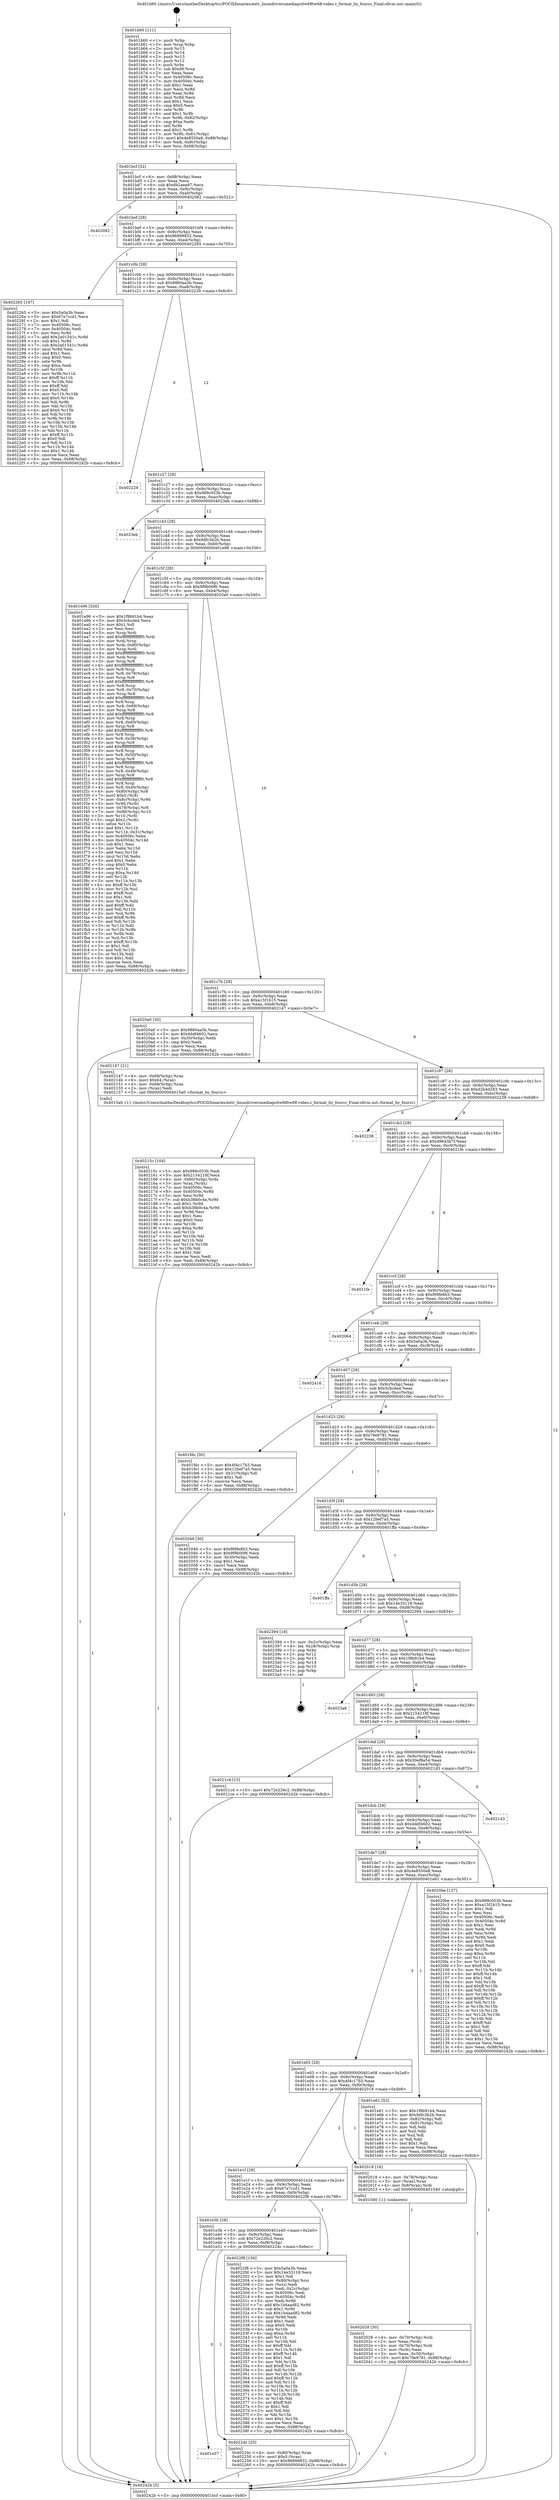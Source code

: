 digraph "0x401b60" {
  label = "0x401b60 (/mnt/c/Users/mathe/Desktop/tcc/POCII/binaries/extr_linuxdriversmediapcitw68tw68-video.c_format_by_fourcc_Final-ollvm.out::main(0))"
  labelloc = "t"
  node[shape=record]

  Entry [label="",width=0.3,height=0.3,shape=circle,fillcolor=black,style=filled]
  "0x401bcf" [label="{
     0x401bcf [32]\l
     | [instrs]\l
     &nbsp;&nbsp;0x401bcf \<+6\>: mov -0x88(%rbp),%eax\l
     &nbsp;&nbsp;0x401bd5 \<+2\>: mov %eax,%ecx\l
     &nbsp;&nbsp;0x401bd7 \<+6\>: sub $0x8b2aea97,%ecx\l
     &nbsp;&nbsp;0x401bdd \<+6\>: mov %eax,-0x9c(%rbp)\l
     &nbsp;&nbsp;0x401be3 \<+6\>: mov %ecx,-0xa0(%rbp)\l
     &nbsp;&nbsp;0x401be9 \<+6\>: je 0000000000402082 \<main+0x522\>\l
  }"]
  "0x402082" [label="{
     0x402082\l
  }", style=dashed]
  "0x401bef" [label="{
     0x401bef [28]\l
     | [instrs]\l
     &nbsp;&nbsp;0x401bef \<+5\>: jmp 0000000000401bf4 \<main+0x94\>\l
     &nbsp;&nbsp;0x401bf4 \<+6\>: mov -0x9c(%rbp),%eax\l
     &nbsp;&nbsp;0x401bfa \<+5\>: sub $0x96899832,%eax\l
     &nbsp;&nbsp;0x401bff \<+6\>: mov %eax,-0xa4(%rbp)\l
     &nbsp;&nbsp;0x401c05 \<+6\>: je 0000000000402265 \<main+0x705\>\l
  }"]
  Exit [label="",width=0.3,height=0.3,shape=circle,fillcolor=black,style=filled,peripheries=2]
  "0x402265" [label="{
     0x402265 [147]\l
     | [instrs]\l
     &nbsp;&nbsp;0x402265 \<+5\>: mov $0x5a0a3b,%eax\l
     &nbsp;&nbsp;0x40226a \<+5\>: mov $0x67e7ccd1,%ecx\l
     &nbsp;&nbsp;0x40226f \<+2\>: mov $0x1,%dl\l
     &nbsp;&nbsp;0x402271 \<+7\>: mov 0x40506c,%esi\l
     &nbsp;&nbsp;0x402278 \<+7\>: mov 0x40504c,%edi\l
     &nbsp;&nbsp;0x40227f \<+3\>: mov %esi,%r8d\l
     &nbsp;&nbsp;0x402282 \<+7\>: add $0x2a01541c,%r8d\l
     &nbsp;&nbsp;0x402289 \<+4\>: sub $0x1,%r8d\l
     &nbsp;&nbsp;0x40228d \<+7\>: sub $0x2a01541c,%r8d\l
     &nbsp;&nbsp;0x402294 \<+4\>: imul %r8d,%esi\l
     &nbsp;&nbsp;0x402298 \<+3\>: and $0x1,%esi\l
     &nbsp;&nbsp;0x40229b \<+3\>: cmp $0x0,%esi\l
     &nbsp;&nbsp;0x40229e \<+4\>: sete %r9b\l
     &nbsp;&nbsp;0x4022a2 \<+3\>: cmp $0xa,%edi\l
     &nbsp;&nbsp;0x4022a5 \<+4\>: setl %r10b\l
     &nbsp;&nbsp;0x4022a9 \<+3\>: mov %r9b,%r11b\l
     &nbsp;&nbsp;0x4022ac \<+4\>: xor $0xff,%r11b\l
     &nbsp;&nbsp;0x4022b0 \<+3\>: mov %r10b,%bl\l
     &nbsp;&nbsp;0x4022b3 \<+3\>: xor $0xff,%bl\l
     &nbsp;&nbsp;0x4022b6 \<+3\>: xor $0x0,%dl\l
     &nbsp;&nbsp;0x4022b9 \<+3\>: mov %r11b,%r14b\l
     &nbsp;&nbsp;0x4022bc \<+4\>: and $0x0,%r14b\l
     &nbsp;&nbsp;0x4022c0 \<+3\>: and %dl,%r9b\l
     &nbsp;&nbsp;0x4022c3 \<+3\>: mov %bl,%r15b\l
     &nbsp;&nbsp;0x4022c6 \<+4\>: and $0x0,%r15b\l
     &nbsp;&nbsp;0x4022ca \<+3\>: and %dl,%r10b\l
     &nbsp;&nbsp;0x4022cd \<+3\>: or %r9b,%r14b\l
     &nbsp;&nbsp;0x4022d0 \<+3\>: or %r10b,%r15b\l
     &nbsp;&nbsp;0x4022d3 \<+3\>: xor %r15b,%r14b\l
     &nbsp;&nbsp;0x4022d6 \<+3\>: or %bl,%r11b\l
     &nbsp;&nbsp;0x4022d9 \<+4\>: xor $0xff,%r11b\l
     &nbsp;&nbsp;0x4022dd \<+3\>: or $0x0,%dl\l
     &nbsp;&nbsp;0x4022e0 \<+3\>: and %dl,%r11b\l
     &nbsp;&nbsp;0x4022e3 \<+3\>: or %r11b,%r14b\l
     &nbsp;&nbsp;0x4022e6 \<+4\>: test $0x1,%r14b\l
     &nbsp;&nbsp;0x4022ea \<+3\>: cmovne %ecx,%eax\l
     &nbsp;&nbsp;0x4022ed \<+6\>: mov %eax,-0x88(%rbp)\l
     &nbsp;&nbsp;0x4022f3 \<+5\>: jmp 000000000040242b \<main+0x8cb\>\l
  }"]
  "0x401c0b" [label="{
     0x401c0b [28]\l
     | [instrs]\l
     &nbsp;&nbsp;0x401c0b \<+5\>: jmp 0000000000401c10 \<main+0xb0\>\l
     &nbsp;&nbsp;0x401c10 \<+6\>: mov -0x9c(%rbp),%eax\l
     &nbsp;&nbsp;0x401c16 \<+5\>: sub $0x9860aa3b,%eax\l
     &nbsp;&nbsp;0x401c1b \<+6\>: mov %eax,-0xa8(%rbp)\l
     &nbsp;&nbsp;0x401c21 \<+6\>: je 0000000000402229 \<main+0x6c9\>\l
  }"]
  "0x401e57" [label="{
     0x401e57\l
  }", style=dashed]
  "0x402229" [label="{
     0x402229\l
  }", style=dashed]
  "0x401c27" [label="{
     0x401c27 [28]\l
     | [instrs]\l
     &nbsp;&nbsp;0x401c27 \<+5\>: jmp 0000000000401c2c \<main+0xcc\>\l
     &nbsp;&nbsp;0x401c2c \<+6\>: mov -0x9c(%rbp),%eax\l
     &nbsp;&nbsp;0x401c32 \<+5\>: sub $0x989c053b,%eax\l
     &nbsp;&nbsp;0x401c37 \<+6\>: mov %eax,-0xac(%rbp)\l
     &nbsp;&nbsp;0x401c3d \<+6\>: je 00000000004023eb \<main+0x88b\>\l
  }"]
  "0x40224c" [label="{
     0x40224c [25]\l
     | [instrs]\l
     &nbsp;&nbsp;0x40224c \<+4\>: mov -0x80(%rbp),%rax\l
     &nbsp;&nbsp;0x402250 \<+6\>: movl $0x0,(%rax)\l
     &nbsp;&nbsp;0x402256 \<+10\>: movl $0x96899832,-0x88(%rbp)\l
     &nbsp;&nbsp;0x402260 \<+5\>: jmp 000000000040242b \<main+0x8cb\>\l
  }"]
  "0x4023eb" [label="{
     0x4023eb\l
  }", style=dashed]
  "0x401c43" [label="{
     0x401c43 [28]\l
     | [instrs]\l
     &nbsp;&nbsp;0x401c43 \<+5\>: jmp 0000000000401c48 \<main+0xe8\>\l
     &nbsp;&nbsp;0x401c48 \<+6\>: mov -0x9c(%rbp),%eax\l
     &nbsp;&nbsp;0x401c4e \<+5\>: sub $0x9dfc3b2b,%eax\l
     &nbsp;&nbsp;0x401c53 \<+6\>: mov %eax,-0xb0(%rbp)\l
     &nbsp;&nbsp;0x401c59 \<+6\>: je 0000000000401e96 \<main+0x336\>\l
  }"]
  "0x401e3b" [label="{
     0x401e3b [28]\l
     | [instrs]\l
     &nbsp;&nbsp;0x401e3b \<+5\>: jmp 0000000000401e40 \<main+0x2e0\>\l
     &nbsp;&nbsp;0x401e40 \<+6\>: mov -0x9c(%rbp),%eax\l
     &nbsp;&nbsp;0x401e46 \<+5\>: sub $0x72e226c2,%eax\l
     &nbsp;&nbsp;0x401e4b \<+6\>: mov %eax,-0xf8(%rbp)\l
     &nbsp;&nbsp;0x401e51 \<+6\>: je 000000000040224c \<main+0x6ec\>\l
  }"]
  "0x401e96" [label="{
     0x401e96 [326]\l
     | [instrs]\l
     &nbsp;&nbsp;0x401e96 \<+5\>: mov $0x1f9b91b4,%eax\l
     &nbsp;&nbsp;0x401e9b \<+5\>: mov $0x5cbcded,%ecx\l
     &nbsp;&nbsp;0x401ea0 \<+2\>: mov $0x1,%dl\l
     &nbsp;&nbsp;0x401ea2 \<+2\>: xor %esi,%esi\l
     &nbsp;&nbsp;0x401ea4 \<+3\>: mov %rsp,%rdi\l
     &nbsp;&nbsp;0x401ea7 \<+4\>: add $0xfffffffffffffff0,%rdi\l
     &nbsp;&nbsp;0x401eab \<+3\>: mov %rdi,%rsp\l
     &nbsp;&nbsp;0x401eae \<+4\>: mov %rdi,-0x80(%rbp)\l
     &nbsp;&nbsp;0x401eb2 \<+3\>: mov %rsp,%rdi\l
     &nbsp;&nbsp;0x401eb5 \<+4\>: add $0xfffffffffffffff0,%rdi\l
     &nbsp;&nbsp;0x401eb9 \<+3\>: mov %rdi,%rsp\l
     &nbsp;&nbsp;0x401ebc \<+3\>: mov %rsp,%r8\l
     &nbsp;&nbsp;0x401ebf \<+4\>: add $0xfffffffffffffff0,%r8\l
     &nbsp;&nbsp;0x401ec3 \<+3\>: mov %r8,%rsp\l
     &nbsp;&nbsp;0x401ec6 \<+4\>: mov %r8,-0x78(%rbp)\l
     &nbsp;&nbsp;0x401eca \<+3\>: mov %rsp,%r8\l
     &nbsp;&nbsp;0x401ecd \<+4\>: add $0xfffffffffffffff0,%r8\l
     &nbsp;&nbsp;0x401ed1 \<+3\>: mov %r8,%rsp\l
     &nbsp;&nbsp;0x401ed4 \<+4\>: mov %r8,-0x70(%rbp)\l
     &nbsp;&nbsp;0x401ed8 \<+3\>: mov %rsp,%r8\l
     &nbsp;&nbsp;0x401edb \<+4\>: add $0xfffffffffffffff0,%r8\l
     &nbsp;&nbsp;0x401edf \<+3\>: mov %r8,%rsp\l
     &nbsp;&nbsp;0x401ee2 \<+4\>: mov %r8,-0x68(%rbp)\l
     &nbsp;&nbsp;0x401ee6 \<+3\>: mov %rsp,%r8\l
     &nbsp;&nbsp;0x401ee9 \<+4\>: add $0xfffffffffffffff0,%r8\l
     &nbsp;&nbsp;0x401eed \<+3\>: mov %r8,%rsp\l
     &nbsp;&nbsp;0x401ef0 \<+4\>: mov %r8,-0x60(%rbp)\l
     &nbsp;&nbsp;0x401ef4 \<+3\>: mov %rsp,%r8\l
     &nbsp;&nbsp;0x401ef7 \<+4\>: add $0xfffffffffffffff0,%r8\l
     &nbsp;&nbsp;0x401efb \<+3\>: mov %r8,%rsp\l
     &nbsp;&nbsp;0x401efe \<+4\>: mov %r8,-0x58(%rbp)\l
     &nbsp;&nbsp;0x401f02 \<+3\>: mov %rsp,%r8\l
     &nbsp;&nbsp;0x401f05 \<+4\>: add $0xfffffffffffffff0,%r8\l
     &nbsp;&nbsp;0x401f09 \<+3\>: mov %r8,%rsp\l
     &nbsp;&nbsp;0x401f0c \<+4\>: mov %r8,-0x50(%rbp)\l
     &nbsp;&nbsp;0x401f10 \<+3\>: mov %rsp,%r8\l
     &nbsp;&nbsp;0x401f13 \<+4\>: add $0xfffffffffffffff0,%r8\l
     &nbsp;&nbsp;0x401f17 \<+3\>: mov %r8,%rsp\l
     &nbsp;&nbsp;0x401f1a \<+4\>: mov %r8,-0x48(%rbp)\l
     &nbsp;&nbsp;0x401f1e \<+3\>: mov %rsp,%r8\l
     &nbsp;&nbsp;0x401f21 \<+4\>: add $0xfffffffffffffff0,%r8\l
     &nbsp;&nbsp;0x401f25 \<+3\>: mov %r8,%rsp\l
     &nbsp;&nbsp;0x401f28 \<+4\>: mov %r8,-0x40(%rbp)\l
     &nbsp;&nbsp;0x401f2c \<+4\>: mov -0x80(%rbp),%r8\l
     &nbsp;&nbsp;0x401f30 \<+7\>: movl $0x0,(%r8)\l
     &nbsp;&nbsp;0x401f37 \<+7\>: mov -0x8c(%rbp),%r9d\l
     &nbsp;&nbsp;0x401f3e \<+3\>: mov %r9d,(%rdi)\l
     &nbsp;&nbsp;0x401f41 \<+4\>: mov -0x78(%rbp),%r8\l
     &nbsp;&nbsp;0x401f45 \<+7\>: mov -0x98(%rbp),%r10\l
     &nbsp;&nbsp;0x401f4c \<+3\>: mov %r10,(%r8)\l
     &nbsp;&nbsp;0x401f4f \<+3\>: cmpl $0x2,(%rdi)\l
     &nbsp;&nbsp;0x401f52 \<+4\>: setne %r11b\l
     &nbsp;&nbsp;0x401f56 \<+4\>: and $0x1,%r11b\l
     &nbsp;&nbsp;0x401f5a \<+4\>: mov %r11b,-0x31(%rbp)\l
     &nbsp;&nbsp;0x401f5e \<+7\>: mov 0x40506c,%ebx\l
     &nbsp;&nbsp;0x401f65 \<+8\>: mov 0x40504c,%r14d\l
     &nbsp;&nbsp;0x401f6d \<+3\>: sub $0x1,%esi\l
     &nbsp;&nbsp;0x401f70 \<+3\>: mov %ebx,%r15d\l
     &nbsp;&nbsp;0x401f73 \<+3\>: add %esi,%r15d\l
     &nbsp;&nbsp;0x401f76 \<+4\>: imul %r15d,%ebx\l
     &nbsp;&nbsp;0x401f7a \<+3\>: and $0x1,%ebx\l
     &nbsp;&nbsp;0x401f7d \<+3\>: cmp $0x0,%ebx\l
     &nbsp;&nbsp;0x401f80 \<+4\>: sete %r11b\l
     &nbsp;&nbsp;0x401f84 \<+4\>: cmp $0xa,%r14d\l
     &nbsp;&nbsp;0x401f88 \<+4\>: setl %r12b\l
     &nbsp;&nbsp;0x401f8c \<+3\>: mov %r11b,%r13b\l
     &nbsp;&nbsp;0x401f8f \<+4\>: xor $0xff,%r13b\l
     &nbsp;&nbsp;0x401f93 \<+3\>: mov %r12b,%sil\l
     &nbsp;&nbsp;0x401f96 \<+4\>: xor $0xff,%sil\l
     &nbsp;&nbsp;0x401f9a \<+3\>: xor $0x1,%dl\l
     &nbsp;&nbsp;0x401f9d \<+3\>: mov %r13b,%dil\l
     &nbsp;&nbsp;0x401fa0 \<+4\>: and $0xff,%dil\l
     &nbsp;&nbsp;0x401fa4 \<+3\>: and %dl,%r11b\l
     &nbsp;&nbsp;0x401fa7 \<+3\>: mov %sil,%r8b\l
     &nbsp;&nbsp;0x401faa \<+4\>: and $0xff,%r8b\l
     &nbsp;&nbsp;0x401fae \<+3\>: and %dl,%r12b\l
     &nbsp;&nbsp;0x401fb1 \<+3\>: or %r11b,%dil\l
     &nbsp;&nbsp;0x401fb4 \<+3\>: or %r12b,%r8b\l
     &nbsp;&nbsp;0x401fb7 \<+3\>: xor %r8b,%dil\l
     &nbsp;&nbsp;0x401fba \<+3\>: or %sil,%r13b\l
     &nbsp;&nbsp;0x401fbd \<+4\>: xor $0xff,%r13b\l
     &nbsp;&nbsp;0x401fc1 \<+3\>: or $0x1,%dl\l
     &nbsp;&nbsp;0x401fc4 \<+3\>: and %dl,%r13b\l
     &nbsp;&nbsp;0x401fc7 \<+3\>: or %r13b,%dil\l
     &nbsp;&nbsp;0x401fca \<+4\>: test $0x1,%dil\l
     &nbsp;&nbsp;0x401fce \<+3\>: cmovne %ecx,%eax\l
     &nbsp;&nbsp;0x401fd1 \<+6\>: mov %eax,-0x88(%rbp)\l
     &nbsp;&nbsp;0x401fd7 \<+5\>: jmp 000000000040242b \<main+0x8cb\>\l
  }"]
  "0x401c5f" [label="{
     0x401c5f [28]\l
     | [instrs]\l
     &nbsp;&nbsp;0x401c5f \<+5\>: jmp 0000000000401c64 \<main+0x104\>\l
     &nbsp;&nbsp;0x401c64 \<+6\>: mov -0x9c(%rbp),%eax\l
     &nbsp;&nbsp;0x401c6a \<+5\>: sub $0x9f9b00f6,%eax\l
     &nbsp;&nbsp;0x401c6f \<+6\>: mov %eax,-0xb4(%rbp)\l
     &nbsp;&nbsp;0x401c75 \<+6\>: je 00000000004020a0 \<main+0x540\>\l
  }"]
  "0x4022f8" [label="{
     0x4022f8 [156]\l
     | [instrs]\l
     &nbsp;&nbsp;0x4022f8 \<+5\>: mov $0x5a0a3b,%eax\l
     &nbsp;&nbsp;0x4022fd \<+5\>: mov $0x14e33118,%ecx\l
     &nbsp;&nbsp;0x402302 \<+2\>: mov $0x1,%dl\l
     &nbsp;&nbsp;0x402304 \<+4\>: mov -0x80(%rbp),%rsi\l
     &nbsp;&nbsp;0x402308 \<+2\>: mov (%rsi),%edi\l
     &nbsp;&nbsp;0x40230a \<+3\>: mov %edi,-0x2c(%rbp)\l
     &nbsp;&nbsp;0x40230d \<+7\>: mov 0x40506c,%edi\l
     &nbsp;&nbsp;0x402314 \<+8\>: mov 0x40504c,%r8d\l
     &nbsp;&nbsp;0x40231c \<+3\>: mov %edi,%r9d\l
     &nbsp;&nbsp;0x40231f \<+7\>: add $0x1b4aad82,%r9d\l
     &nbsp;&nbsp;0x402326 \<+4\>: sub $0x1,%r9d\l
     &nbsp;&nbsp;0x40232a \<+7\>: sub $0x1b4aad82,%r9d\l
     &nbsp;&nbsp;0x402331 \<+4\>: imul %r9d,%edi\l
     &nbsp;&nbsp;0x402335 \<+3\>: and $0x1,%edi\l
     &nbsp;&nbsp;0x402338 \<+3\>: cmp $0x0,%edi\l
     &nbsp;&nbsp;0x40233b \<+4\>: sete %r10b\l
     &nbsp;&nbsp;0x40233f \<+4\>: cmp $0xa,%r8d\l
     &nbsp;&nbsp;0x402343 \<+4\>: setl %r11b\l
     &nbsp;&nbsp;0x402347 \<+3\>: mov %r10b,%bl\l
     &nbsp;&nbsp;0x40234a \<+3\>: xor $0xff,%bl\l
     &nbsp;&nbsp;0x40234d \<+3\>: mov %r11b,%r14b\l
     &nbsp;&nbsp;0x402350 \<+4\>: xor $0xff,%r14b\l
     &nbsp;&nbsp;0x402354 \<+3\>: xor $0x1,%dl\l
     &nbsp;&nbsp;0x402357 \<+3\>: mov %bl,%r15b\l
     &nbsp;&nbsp;0x40235a \<+4\>: and $0xff,%r15b\l
     &nbsp;&nbsp;0x40235e \<+3\>: and %dl,%r10b\l
     &nbsp;&nbsp;0x402361 \<+3\>: mov %r14b,%r12b\l
     &nbsp;&nbsp;0x402364 \<+4\>: and $0xff,%r12b\l
     &nbsp;&nbsp;0x402368 \<+3\>: and %dl,%r11b\l
     &nbsp;&nbsp;0x40236b \<+3\>: or %r10b,%r15b\l
     &nbsp;&nbsp;0x40236e \<+3\>: or %r11b,%r12b\l
     &nbsp;&nbsp;0x402371 \<+3\>: xor %r12b,%r15b\l
     &nbsp;&nbsp;0x402374 \<+3\>: or %r14b,%bl\l
     &nbsp;&nbsp;0x402377 \<+3\>: xor $0xff,%bl\l
     &nbsp;&nbsp;0x40237a \<+3\>: or $0x1,%dl\l
     &nbsp;&nbsp;0x40237d \<+2\>: and %dl,%bl\l
     &nbsp;&nbsp;0x40237f \<+3\>: or %bl,%r15b\l
     &nbsp;&nbsp;0x402382 \<+4\>: test $0x1,%r15b\l
     &nbsp;&nbsp;0x402386 \<+3\>: cmovne %ecx,%eax\l
     &nbsp;&nbsp;0x402389 \<+6\>: mov %eax,-0x88(%rbp)\l
     &nbsp;&nbsp;0x40238f \<+5\>: jmp 000000000040242b \<main+0x8cb\>\l
  }"]
  "0x4020a0" [label="{
     0x4020a0 [30]\l
     | [instrs]\l
     &nbsp;&nbsp;0x4020a0 \<+5\>: mov $0x9860aa3b,%eax\l
     &nbsp;&nbsp;0x4020a5 \<+5\>: mov $0x4ddf4602,%ecx\l
     &nbsp;&nbsp;0x4020aa \<+3\>: mov -0x30(%rbp),%edx\l
     &nbsp;&nbsp;0x4020ad \<+3\>: cmp $0x0,%edx\l
     &nbsp;&nbsp;0x4020b0 \<+3\>: cmove %ecx,%eax\l
     &nbsp;&nbsp;0x4020b3 \<+6\>: mov %eax,-0x88(%rbp)\l
     &nbsp;&nbsp;0x4020b9 \<+5\>: jmp 000000000040242b \<main+0x8cb\>\l
  }"]
  "0x401c7b" [label="{
     0x401c7b [28]\l
     | [instrs]\l
     &nbsp;&nbsp;0x401c7b \<+5\>: jmp 0000000000401c80 \<main+0x120\>\l
     &nbsp;&nbsp;0x401c80 \<+6\>: mov -0x9c(%rbp),%eax\l
     &nbsp;&nbsp;0x401c86 \<+5\>: sub $0xa15f1b15,%eax\l
     &nbsp;&nbsp;0x401c8b \<+6\>: mov %eax,-0xb8(%rbp)\l
     &nbsp;&nbsp;0x401c91 \<+6\>: je 0000000000402147 \<main+0x5e7\>\l
  }"]
  "0x40215c" [label="{
     0x40215c [104]\l
     | [instrs]\l
     &nbsp;&nbsp;0x40215c \<+5\>: mov $0x989c053b,%edi\l
     &nbsp;&nbsp;0x402161 \<+5\>: mov $0x2154218f,%ecx\l
     &nbsp;&nbsp;0x402166 \<+4\>: mov -0x60(%rbp),%rdx\l
     &nbsp;&nbsp;0x40216a \<+3\>: mov %rax,(%rdx)\l
     &nbsp;&nbsp;0x40216d \<+7\>: mov 0x40506c,%esi\l
     &nbsp;&nbsp;0x402174 \<+8\>: mov 0x40504c,%r8d\l
     &nbsp;&nbsp;0x40217c \<+3\>: mov %esi,%r9d\l
     &nbsp;&nbsp;0x40217f \<+7\>: sub $0xb38b0c4a,%r9d\l
     &nbsp;&nbsp;0x402186 \<+4\>: sub $0x1,%r9d\l
     &nbsp;&nbsp;0x40218a \<+7\>: add $0xb38b0c4a,%r9d\l
     &nbsp;&nbsp;0x402191 \<+4\>: imul %r9d,%esi\l
     &nbsp;&nbsp;0x402195 \<+3\>: and $0x1,%esi\l
     &nbsp;&nbsp;0x402198 \<+3\>: cmp $0x0,%esi\l
     &nbsp;&nbsp;0x40219b \<+4\>: sete %r10b\l
     &nbsp;&nbsp;0x40219f \<+4\>: cmp $0xa,%r8d\l
     &nbsp;&nbsp;0x4021a3 \<+4\>: setl %r11b\l
     &nbsp;&nbsp;0x4021a7 \<+3\>: mov %r10b,%bl\l
     &nbsp;&nbsp;0x4021aa \<+3\>: and %r11b,%bl\l
     &nbsp;&nbsp;0x4021ad \<+3\>: xor %r11b,%r10b\l
     &nbsp;&nbsp;0x4021b0 \<+3\>: or %r10b,%bl\l
     &nbsp;&nbsp;0x4021b3 \<+3\>: test $0x1,%bl\l
     &nbsp;&nbsp;0x4021b6 \<+3\>: cmovne %ecx,%edi\l
     &nbsp;&nbsp;0x4021b9 \<+6\>: mov %edi,-0x88(%rbp)\l
     &nbsp;&nbsp;0x4021bf \<+5\>: jmp 000000000040242b \<main+0x8cb\>\l
  }"]
  "0x402147" [label="{
     0x402147 [21]\l
     | [instrs]\l
     &nbsp;&nbsp;0x402147 \<+4\>: mov -0x68(%rbp),%rax\l
     &nbsp;&nbsp;0x40214b \<+6\>: movl $0x64,(%rax)\l
     &nbsp;&nbsp;0x402151 \<+4\>: mov -0x68(%rbp),%rax\l
     &nbsp;&nbsp;0x402155 \<+2\>: mov (%rax),%edi\l
     &nbsp;&nbsp;0x402157 \<+5\>: call 00000000004015a0 \<format_by_fourcc\>\l
     | [calls]\l
     &nbsp;&nbsp;0x4015a0 \{1\} (/mnt/c/Users/mathe/Desktop/tcc/POCII/binaries/extr_linuxdriversmediapcitw68tw68-video.c_format_by_fourcc_Final-ollvm.out::format_by_fourcc)\l
  }"]
  "0x401c97" [label="{
     0x401c97 [28]\l
     | [instrs]\l
     &nbsp;&nbsp;0x401c97 \<+5\>: jmp 0000000000401c9c \<main+0x13c\>\l
     &nbsp;&nbsp;0x401c9c \<+6\>: mov -0x9c(%rbp),%eax\l
     &nbsp;&nbsp;0x401ca2 \<+5\>: sub $0xd2b4d283,%eax\l
     &nbsp;&nbsp;0x401ca7 \<+6\>: mov %eax,-0xbc(%rbp)\l
     &nbsp;&nbsp;0x401cad \<+6\>: je 0000000000402238 \<main+0x6d8\>\l
  }"]
  "0x402028" [label="{
     0x402028 [30]\l
     | [instrs]\l
     &nbsp;&nbsp;0x402028 \<+4\>: mov -0x70(%rbp),%rdi\l
     &nbsp;&nbsp;0x40202c \<+2\>: mov %eax,(%rdi)\l
     &nbsp;&nbsp;0x40202e \<+4\>: mov -0x70(%rbp),%rdi\l
     &nbsp;&nbsp;0x402032 \<+2\>: mov (%rdi),%eax\l
     &nbsp;&nbsp;0x402034 \<+3\>: mov %eax,-0x30(%rbp)\l
     &nbsp;&nbsp;0x402037 \<+10\>: movl $0x79e9781,-0x88(%rbp)\l
     &nbsp;&nbsp;0x402041 \<+5\>: jmp 000000000040242b \<main+0x8cb\>\l
  }"]
  "0x402238" [label="{
     0x402238\l
  }", style=dashed]
  "0x401cb3" [label="{
     0x401cb3 [28]\l
     | [instrs]\l
     &nbsp;&nbsp;0x401cb3 \<+5\>: jmp 0000000000401cb8 \<main+0x158\>\l
     &nbsp;&nbsp;0x401cb8 \<+6\>: mov -0x9c(%rbp),%eax\l
     &nbsp;&nbsp;0x401cbe \<+5\>: sub $0xd9643b7f,%eax\l
     &nbsp;&nbsp;0x401cc3 \<+6\>: mov %eax,-0xc0(%rbp)\l
     &nbsp;&nbsp;0x401cc9 \<+6\>: je 00000000004021fe \<main+0x69e\>\l
  }"]
  "0x401e1f" [label="{
     0x401e1f [28]\l
     | [instrs]\l
     &nbsp;&nbsp;0x401e1f \<+5\>: jmp 0000000000401e24 \<main+0x2c4\>\l
     &nbsp;&nbsp;0x401e24 \<+6\>: mov -0x9c(%rbp),%eax\l
     &nbsp;&nbsp;0x401e2a \<+5\>: sub $0x67e7ccd1,%eax\l
     &nbsp;&nbsp;0x401e2f \<+6\>: mov %eax,-0xf4(%rbp)\l
     &nbsp;&nbsp;0x401e35 \<+6\>: je 00000000004022f8 \<main+0x798\>\l
  }"]
  "0x4021fe" [label="{
     0x4021fe\l
  }", style=dashed]
  "0x401ccf" [label="{
     0x401ccf [28]\l
     | [instrs]\l
     &nbsp;&nbsp;0x401ccf \<+5\>: jmp 0000000000401cd4 \<main+0x174\>\l
     &nbsp;&nbsp;0x401cd4 \<+6\>: mov -0x9c(%rbp),%eax\l
     &nbsp;&nbsp;0x401cda \<+5\>: sub $0xf99fe8b3,%eax\l
     &nbsp;&nbsp;0x401cdf \<+6\>: mov %eax,-0xc4(%rbp)\l
     &nbsp;&nbsp;0x401ce5 \<+6\>: je 0000000000402064 \<main+0x504\>\l
  }"]
  "0x402018" [label="{
     0x402018 [16]\l
     | [instrs]\l
     &nbsp;&nbsp;0x402018 \<+4\>: mov -0x78(%rbp),%rax\l
     &nbsp;&nbsp;0x40201c \<+3\>: mov (%rax),%rax\l
     &nbsp;&nbsp;0x40201f \<+4\>: mov 0x8(%rax),%rdi\l
     &nbsp;&nbsp;0x402023 \<+5\>: call 0000000000401040 \<atoi@plt\>\l
     | [calls]\l
     &nbsp;&nbsp;0x401040 \{1\} (unknown)\l
  }"]
  "0x402064" [label="{
     0x402064\l
  }", style=dashed]
  "0x401ceb" [label="{
     0x401ceb [28]\l
     | [instrs]\l
     &nbsp;&nbsp;0x401ceb \<+5\>: jmp 0000000000401cf0 \<main+0x190\>\l
     &nbsp;&nbsp;0x401cf0 \<+6\>: mov -0x9c(%rbp),%eax\l
     &nbsp;&nbsp;0x401cf6 \<+5\>: sub $0x5a0a3b,%eax\l
     &nbsp;&nbsp;0x401cfb \<+6\>: mov %eax,-0xc8(%rbp)\l
     &nbsp;&nbsp;0x401d01 \<+6\>: je 0000000000402416 \<main+0x8b6\>\l
  }"]
  "0x401b60" [label="{
     0x401b60 [111]\l
     | [instrs]\l
     &nbsp;&nbsp;0x401b60 \<+1\>: push %rbp\l
     &nbsp;&nbsp;0x401b61 \<+3\>: mov %rsp,%rbp\l
     &nbsp;&nbsp;0x401b64 \<+2\>: push %r15\l
     &nbsp;&nbsp;0x401b66 \<+2\>: push %r14\l
     &nbsp;&nbsp;0x401b68 \<+2\>: push %r13\l
     &nbsp;&nbsp;0x401b6a \<+2\>: push %r12\l
     &nbsp;&nbsp;0x401b6c \<+1\>: push %rbx\l
     &nbsp;&nbsp;0x401b6d \<+7\>: sub $0xd8,%rsp\l
     &nbsp;&nbsp;0x401b74 \<+2\>: xor %eax,%eax\l
     &nbsp;&nbsp;0x401b76 \<+7\>: mov 0x40506c,%ecx\l
     &nbsp;&nbsp;0x401b7d \<+7\>: mov 0x40504c,%edx\l
     &nbsp;&nbsp;0x401b84 \<+3\>: sub $0x1,%eax\l
     &nbsp;&nbsp;0x401b87 \<+3\>: mov %ecx,%r8d\l
     &nbsp;&nbsp;0x401b8a \<+3\>: add %eax,%r8d\l
     &nbsp;&nbsp;0x401b8d \<+4\>: imul %r8d,%ecx\l
     &nbsp;&nbsp;0x401b91 \<+3\>: and $0x1,%ecx\l
     &nbsp;&nbsp;0x401b94 \<+3\>: cmp $0x0,%ecx\l
     &nbsp;&nbsp;0x401b97 \<+4\>: sete %r9b\l
     &nbsp;&nbsp;0x401b9b \<+4\>: and $0x1,%r9b\l
     &nbsp;&nbsp;0x401b9f \<+7\>: mov %r9b,-0x82(%rbp)\l
     &nbsp;&nbsp;0x401ba6 \<+3\>: cmp $0xa,%edx\l
     &nbsp;&nbsp;0x401ba9 \<+4\>: setl %r9b\l
     &nbsp;&nbsp;0x401bad \<+4\>: and $0x1,%r9b\l
     &nbsp;&nbsp;0x401bb1 \<+7\>: mov %r9b,-0x81(%rbp)\l
     &nbsp;&nbsp;0x401bb8 \<+10\>: movl $0x4e8550a8,-0x88(%rbp)\l
     &nbsp;&nbsp;0x401bc2 \<+6\>: mov %edi,-0x8c(%rbp)\l
     &nbsp;&nbsp;0x401bc8 \<+7\>: mov %rsi,-0x98(%rbp)\l
  }"]
  "0x402416" [label="{
     0x402416\l
  }", style=dashed]
  "0x401d07" [label="{
     0x401d07 [28]\l
     | [instrs]\l
     &nbsp;&nbsp;0x401d07 \<+5\>: jmp 0000000000401d0c \<main+0x1ac\>\l
     &nbsp;&nbsp;0x401d0c \<+6\>: mov -0x9c(%rbp),%eax\l
     &nbsp;&nbsp;0x401d12 \<+5\>: sub $0x5cbcded,%eax\l
     &nbsp;&nbsp;0x401d17 \<+6\>: mov %eax,-0xcc(%rbp)\l
     &nbsp;&nbsp;0x401d1d \<+6\>: je 0000000000401fdc \<main+0x47c\>\l
  }"]
  "0x40242b" [label="{
     0x40242b [5]\l
     | [instrs]\l
     &nbsp;&nbsp;0x40242b \<+5\>: jmp 0000000000401bcf \<main+0x6f\>\l
  }"]
  "0x401fdc" [label="{
     0x401fdc [30]\l
     | [instrs]\l
     &nbsp;&nbsp;0x401fdc \<+5\>: mov $0x4f4c17b3,%eax\l
     &nbsp;&nbsp;0x401fe1 \<+5\>: mov $0x12bef7a5,%ecx\l
     &nbsp;&nbsp;0x401fe6 \<+3\>: mov -0x31(%rbp),%dl\l
     &nbsp;&nbsp;0x401fe9 \<+3\>: test $0x1,%dl\l
     &nbsp;&nbsp;0x401fec \<+3\>: cmovne %ecx,%eax\l
     &nbsp;&nbsp;0x401fef \<+6\>: mov %eax,-0x88(%rbp)\l
     &nbsp;&nbsp;0x401ff5 \<+5\>: jmp 000000000040242b \<main+0x8cb\>\l
  }"]
  "0x401d23" [label="{
     0x401d23 [28]\l
     | [instrs]\l
     &nbsp;&nbsp;0x401d23 \<+5\>: jmp 0000000000401d28 \<main+0x1c8\>\l
     &nbsp;&nbsp;0x401d28 \<+6\>: mov -0x9c(%rbp),%eax\l
     &nbsp;&nbsp;0x401d2e \<+5\>: sub $0x79e9781,%eax\l
     &nbsp;&nbsp;0x401d33 \<+6\>: mov %eax,-0xd0(%rbp)\l
     &nbsp;&nbsp;0x401d39 \<+6\>: je 0000000000402046 \<main+0x4e6\>\l
  }"]
  "0x401e03" [label="{
     0x401e03 [28]\l
     | [instrs]\l
     &nbsp;&nbsp;0x401e03 \<+5\>: jmp 0000000000401e08 \<main+0x2a8\>\l
     &nbsp;&nbsp;0x401e08 \<+6\>: mov -0x9c(%rbp),%eax\l
     &nbsp;&nbsp;0x401e0e \<+5\>: sub $0x4f4c17b3,%eax\l
     &nbsp;&nbsp;0x401e13 \<+6\>: mov %eax,-0xf0(%rbp)\l
     &nbsp;&nbsp;0x401e19 \<+6\>: je 0000000000402018 \<main+0x4b8\>\l
  }"]
  "0x402046" [label="{
     0x402046 [30]\l
     | [instrs]\l
     &nbsp;&nbsp;0x402046 \<+5\>: mov $0xf99fe8b3,%eax\l
     &nbsp;&nbsp;0x40204b \<+5\>: mov $0x9f9b00f6,%ecx\l
     &nbsp;&nbsp;0x402050 \<+3\>: mov -0x30(%rbp),%edx\l
     &nbsp;&nbsp;0x402053 \<+3\>: cmp $0x1,%edx\l
     &nbsp;&nbsp;0x402056 \<+3\>: cmovl %ecx,%eax\l
     &nbsp;&nbsp;0x402059 \<+6\>: mov %eax,-0x88(%rbp)\l
     &nbsp;&nbsp;0x40205f \<+5\>: jmp 000000000040242b \<main+0x8cb\>\l
  }"]
  "0x401d3f" [label="{
     0x401d3f [28]\l
     | [instrs]\l
     &nbsp;&nbsp;0x401d3f \<+5\>: jmp 0000000000401d44 \<main+0x1e4\>\l
     &nbsp;&nbsp;0x401d44 \<+6\>: mov -0x9c(%rbp),%eax\l
     &nbsp;&nbsp;0x401d4a \<+5\>: sub $0x12bef7a5,%eax\l
     &nbsp;&nbsp;0x401d4f \<+6\>: mov %eax,-0xd4(%rbp)\l
     &nbsp;&nbsp;0x401d55 \<+6\>: je 0000000000401ffa \<main+0x49a\>\l
  }"]
  "0x401e61" [label="{
     0x401e61 [53]\l
     | [instrs]\l
     &nbsp;&nbsp;0x401e61 \<+5\>: mov $0x1f9b91b4,%eax\l
     &nbsp;&nbsp;0x401e66 \<+5\>: mov $0x9dfc3b2b,%ecx\l
     &nbsp;&nbsp;0x401e6b \<+6\>: mov -0x82(%rbp),%dl\l
     &nbsp;&nbsp;0x401e71 \<+7\>: mov -0x81(%rbp),%sil\l
     &nbsp;&nbsp;0x401e78 \<+3\>: mov %dl,%dil\l
     &nbsp;&nbsp;0x401e7b \<+3\>: and %sil,%dil\l
     &nbsp;&nbsp;0x401e7e \<+3\>: xor %sil,%dl\l
     &nbsp;&nbsp;0x401e81 \<+3\>: or %dl,%dil\l
     &nbsp;&nbsp;0x401e84 \<+4\>: test $0x1,%dil\l
     &nbsp;&nbsp;0x401e88 \<+3\>: cmovne %ecx,%eax\l
     &nbsp;&nbsp;0x401e8b \<+6\>: mov %eax,-0x88(%rbp)\l
     &nbsp;&nbsp;0x401e91 \<+5\>: jmp 000000000040242b \<main+0x8cb\>\l
  }"]
  "0x401ffa" [label="{
     0x401ffa\l
  }", style=dashed]
  "0x401d5b" [label="{
     0x401d5b [28]\l
     | [instrs]\l
     &nbsp;&nbsp;0x401d5b \<+5\>: jmp 0000000000401d60 \<main+0x200\>\l
     &nbsp;&nbsp;0x401d60 \<+6\>: mov -0x9c(%rbp),%eax\l
     &nbsp;&nbsp;0x401d66 \<+5\>: sub $0x14e33118,%eax\l
     &nbsp;&nbsp;0x401d6b \<+6\>: mov %eax,-0xd8(%rbp)\l
     &nbsp;&nbsp;0x401d71 \<+6\>: je 0000000000402394 \<main+0x834\>\l
  }"]
  "0x401de7" [label="{
     0x401de7 [28]\l
     | [instrs]\l
     &nbsp;&nbsp;0x401de7 \<+5\>: jmp 0000000000401dec \<main+0x28c\>\l
     &nbsp;&nbsp;0x401dec \<+6\>: mov -0x9c(%rbp),%eax\l
     &nbsp;&nbsp;0x401df2 \<+5\>: sub $0x4e8550a8,%eax\l
     &nbsp;&nbsp;0x401df7 \<+6\>: mov %eax,-0xec(%rbp)\l
     &nbsp;&nbsp;0x401dfd \<+6\>: je 0000000000401e61 \<main+0x301\>\l
  }"]
  "0x402394" [label="{
     0x402394 [18]\l
     | [instrs]\l
     &nbsp;&nbsp;0x402394 \<+3\>: mov -0x2c(%rbp),%eax\l
     &nbsp;&nbsp;0x402397 \<+4\>: lea -0x28(%rbp),%rsp\l
     &nbsp;&nbsp;0x40239b \<+1\>: pop %rbx\l
     &nbsp;&nbsp;0x40239c \<+2\>: pop %r12\l
     &nbsp;&nbsp;0x40239e \<+2\>: pop %r13\l
     &nbsp;&nbsp;0x4023a0 \<+2\>: pop %r14\l
     &nbsp;&nbsp;0x4023a2 \<+2\>: pop %r15\l
     &nbsp;&nbsp;0x4023a4 \<+1\>: pop %rbp\l
     &nbsp;&nbsp;0x4023a5 \<+1\>: ret\l
  }"]
  "0x401d77" [label="{
     0x401d77 [28]\l
     | [instrs]\l
     &nbsp;&nbsp;0x401d77 \<+5\>: jmp 0000000000401d7c \<main+0x21c\>\l
     &nbsp;&nbsp;0x401d7c \<+6\>: mov -0x9c(%rbp),%eax\l
     &nbsp;&nbsp;0x401d82 \<+5\>: sub $0x1f9b91b4,%eax\l
     &nbsp;&nbsp;0x401d87 \<+6\>: mov %eax,-0xdc(%rbp)\l
     &nbsp;&nbsp;0x401d8d \<+6\>: je 00000000004023a6 \<main+0x846\>\l
  }"]
  "0x4020be" [label="{
     0x4020be [137]\l
     | [instrs]\l
     &nbsp;&nbsp;0x4020be \<+5\>: mov $0x989c053b,%eax\l
     &nbsp;&nbsp;0x4020c3 \<+5\>: mov $0xa15f1b15,%ecx\l
     &nbsp;&nbsp;0x4020c8 \<+2\>: mov $0x1,%dl\l
     &nbsp;&nbsp;0x4020ca \<+2\>: xor %esi,%esi\l
     &nbsp;&nbsp;0x4020cc \<+7\>: mov 0x40506c,%edi\l
     &nbsp;&nbsp;0x4020d3 \<+8\>: mov 0x40504c,%r8d\l
     &nbsp;&nbsp;0x4020db \<+3\>: sub $0x1,%esi\l
     &nbsp;&nbsp;0x4020de \<+3\>: mov %edi,%r9d\l
     &nbsp;&nbsp;0x4020e1 \<+3\>: add %esi,%r9d\l
     &nbsp;&nbsp;0x4020e4 \<+4\>: imul %r9d,%edi\l
     &nbsp;&nbsp;0x4020e8 \<+3\>: and $0x1,%edi\l
     &nbsp;&nbsp;0x4020eb \<+3\>: cmp $0x0,%edi\l
     &nbsp;&nbsp;0x4020ee \<+4\>: sete %r10b\l
     &nbsp;&nbsp;0x4020f2 \<+4\>: cmp $0xa,%r8d\l
     &nbsp;&nbsp;0x4020f6 \<+4\>: setl %r11b\l
     &nbsp;&nbsp;0x4020fa \<+3\>: mov %r10b,%bl\l
     &nbsp;&nbsp;0x4020fd \<+3\>: xor $0xff,%bl\l
     &nbsp;&nbsp;0x402100 \<+3\>: mov %r11b,%r14b\l
     &nbsp;&nbsp;0x402103 \<+4\>: xor $0xff,%r14b\l
     &nbsp;&nbsp;0x402107 \<+3\>: xor $0x1,%dl\l
     &nbsp;&nbsp;0x40210a \<+3\>: mov %bl,%r15b\l
     &nbsp;&nbsp;0x40210d \<+4\>: and $0xff,%r15b\l
     &nbsp;&nbsp;0x402111 \<+3\>: and %dl,%r10b\l
     &nbsp;&nbsp;0x402114 \<+3\>: mov %r14b,%r12b\l
     &nbsp;&nbsp;0x402117 \<+4\>: and $0xff,%r12b\l
     &nbsp;&nbsp;0x40211b \<+3\>: and %dl,%r11b\l
     &nbsp;&nbsp;0x40211e \<+3\>: or %r10b,%r15b\l
     &nbsp;&nbsp;0x402121 \<+3\>: or %r11b,%r12b\l
     &nbsp;&nbsp;0x402124 \<+3\>: xor %r12b,%r15b\l
     &nbsp;&nbsp;0x402127 \<+3\>: or %r14b,%bl\l
     &nbsp;&nbsp;0x40212a \<+3\>: xor $0xff,%bl\l
     &nbsp;&nbsp;0x40212d \<+3\>: or $0x1,%dl\l
     &nbsp;&nbsp;0x402130 \<+2\>: and %dl,%bl\l
     &nbsp;&nbsp;0x402132 \<+3\>: or %bl,%r15b\l
     &nbsp;&nbsp;0x402135 \<+4\>: test $0x1,%r15b\l
     &nbsp;&nbsp;0x402139 \<+3\>: cmovne %ecx,%eax\l
     &nbsp;&nbsp;0x40213c \<+6\>: mov %eax,-0x88(%rbp)\l
     &nbsp;&nbsp;0x402142 \<+5\>: jmp 000000000040242b \<main+0x8cb\>\l
  }"]
  "0x4023a6" [label="{
     0x4023a6\l
  }", style=dashed]
  "0x401d93" [label="{
     0x401d93 [28]\l
     | [instrs]\l
     &nbsp;&nbsp;0x401d93 \<+5\>: jmp 0000000000401d98 \<main+0x238\>\l
     &nbsp;&nbsp;0x401d98 \<+6\>: mov -0x9c(%rbp),%eax\l
     &nbsp;&nbsp;0x401d9e \<+5\>: sub $0x2154218f,%eax\l
     &nbsp;&nbsp;0x401da3 \<+6\>: mov %eax,-0xe0(%rbp)\l
     &nbsp;&nbsp;0x401da9 \<+6\>: je 00000000004021c4 \<main+0x664\>\l
  }"]
  "0x401dcb" [label="{
     0x401dcb [28]\l
     | [instrs]\l
     &nbsp;&nbsp;0x401dcb \<+5\>: jmp 0000000000401dd0 \<main+0x270\>\l
     &nbsp;&nbsp;0x401dd0 \<+6\>: mov -0x9c(%rbp),%eax\l
     &nbsp;&nbsp;0x401dd6 \<+5\>: sub $0x4ddf4602,%eax\l
     &nbsp;&nbsp;0x401ddb \<+6\>: mov %eax,-0xe8(%rbp)\l
     &nbsp;&nbsp;0x401de1 \<+6\>: je 00000000004020be \<main+0x55e\>\l
  }"]
  "0x4021c4" [label="{
     0x4021c4 [15]\l
     | [instrs]\l
     &nbsp;&nbsp;0x4021c4 \<+10\>: movl $0x72e226c2,-0x88(%rbp)\l
     &nbsp;&nbsp;0x4021ce \<+5\>: jmp 000000000040242b \<main+0x8cb\>\l
  }"]
  "0x401daf" [label="{
     0x401daf [28]\l
     | [instrs]\l
     &nbsp;&nbsp;0x401daf \<+5\>: jmp 0000000000401db4 \<main+0x254\>\l
     &nbsp;&nbsp;0x401db4 \<+6\>: mov -0x9c(%rbp),%eax\l
     &nbsp;&nbsp;0x401dba \<+5\>: sub $0x30ef8a54,%eax\l
     &nbsp;&nbsp;0x401dbf \<+6\>: mov %eax,-0xe4(%rbp)\l
     &nbsp;&nbsp;0x401dc5 \<+6\>: je 00000000004021d3 \<main+0x673\>\l
  }"]
  "0x4021d3" [label="{
     0x4021d3\l
  }", style=dashed]
  Entry -> "0x401b60" [label=" 1"]
  "0x401bcf" -> "0x402082" [label=" 0"]
  "0x401bcf" -> "0x401bef" [label=" 13"]
  "0x402394" -> Exit [label=" 1"]
  "0x401bef" -> "0x402265" [label=" 1"]
  "0x401bef" -> "0x401c0b" [label=" 12"]
  "0x4022f8" -> "0x40242b" [label=" 1"]
  "0x401c0b" -> "0x402229" [label=" 0"]
  "0x401c0b" -> "0x401c27" [label=" 12"]
  "0x402265" -> "0x40242b" [label=" 1"]
  "0x401c27" -> "0x4023eb" [label=" 0"]
  "0x401c27" -> "0x401c43" [label=" 12"]
  "0x40224c" -> "0x40242b" [label=" 1"]
  "0x401c43" -> "0x401e96" [label=" 1"]
  "0x401c43" -> "0x401c5f" [label=" 11"]
  "0x401e3b" -> "0x40224c" [label=" 1"]
  "0x401c5f" -> "0x4020a0" [label=" 1"]
  "0x401c5f" -> "0x401c7b" [label=" 10"]
  "0x401e3b" -> "0x401e57" [label=" 0"]
  "0x401c7b" -> "0x402147" [label=" 1"]
  "0x401c7b" -> "0x401c97" [label=" 9"]
  "0x401e1f" -> "0x4022f8" [label=" 1"]
  "0x401c97" -> "0x402238" [label=" 0"]
  "0x401c97" -> "0x401cb3" [label=" 9"]
  "0x401e1f" -> "0x401e3b" [label=" 1"]
  "0x401cb3" -> "0x4021fe" [label=" 0"]
  "0x401cb3" -> "0x401ccf" [label=" 9"]
  "0x4021c4" -> "0x40242b" [label=" 1"]
  "0x401ccf" -> "0x402064" [label=" 0"]
  "0x401ccf" -> "0x401ceb" [label=" 9"]
  "0x40215c" -> "0x40242b" [label=" 1"]
  "0x401ceb" -> "0x402416" [label=" 0"]
  "0x401ceb" -> "0x401d07" [label=" 9"]
  "0x4020a0" -> "0x40242b" [label=" 1"]
  "0x401d07" -> "0x401fdc" [label=" 1"]
  "0x401d07" -> "0x401d23" [label=" 8"]
  "0x402046" -> "0x40242b" [label=" 1"]
  "0x401d23" -> "0x402046" [label=" 1"]
  "0x401d23" -> "0x401d3f" [label=" 7"]
  "0x402028" -> "0x40242b" [label=" 1"]
  "0x401d3f" -> "0x401ffa" [label=" 0"]
  "0x401d3f" -> "0x401d5b" [label=" 7"]
  "0x402018" -> "0x402028" [label=" 1"]
  "0x401d5b" -> "0x402394" [label=" 1"]
  "0x401d5b" -> "0x401d77" [label=" 6"]
  "0x401e03" -> "0x402018" [label=" 1"]
  "0x401d77" -> "0x4023a6" [label=" 0"]
  "0x401d77" -> "0x401d93" [label=" 6"]
  "0x402147" -> "0x40215c" [label=" 1"]
  "0x401d93" -> "0x4021c4" [label=" 1"]
  "0x401d93" -> "0x401daf" [label=" 5"]
  "0x401e96" -> "0x40242b" [label=" 1"]
  "0x401daf" -> "0x4021d3" [label=" 0"]
  "0x401daf" -> "0x401dcb" [label=" 5"]
  "0x401fdc" -> "0x40242b" [label=" 1"]
  "0x401dcb" -> "0x4020be" [label=" 1"]
  "0x401dcb" -> "0x401de7" [label=" 4"]
  "0x401e03" -> "0x401e1f" [label=" 2"]
  "0x401de7" -> "0x401e61" [label=" 1"]
  "0x401de7" -> "0x401e03" [label=" 3"]
  "0x401e61" -> "0x40242b" [label=" 1"]
  "0x401b60" -> "0x401bcf" [label=" 1"]
  "0x40242b" -> "0x401bcf" [label=" 12"]
  "0x4020be" -> "0x40242b" [label=" 1"]
}
